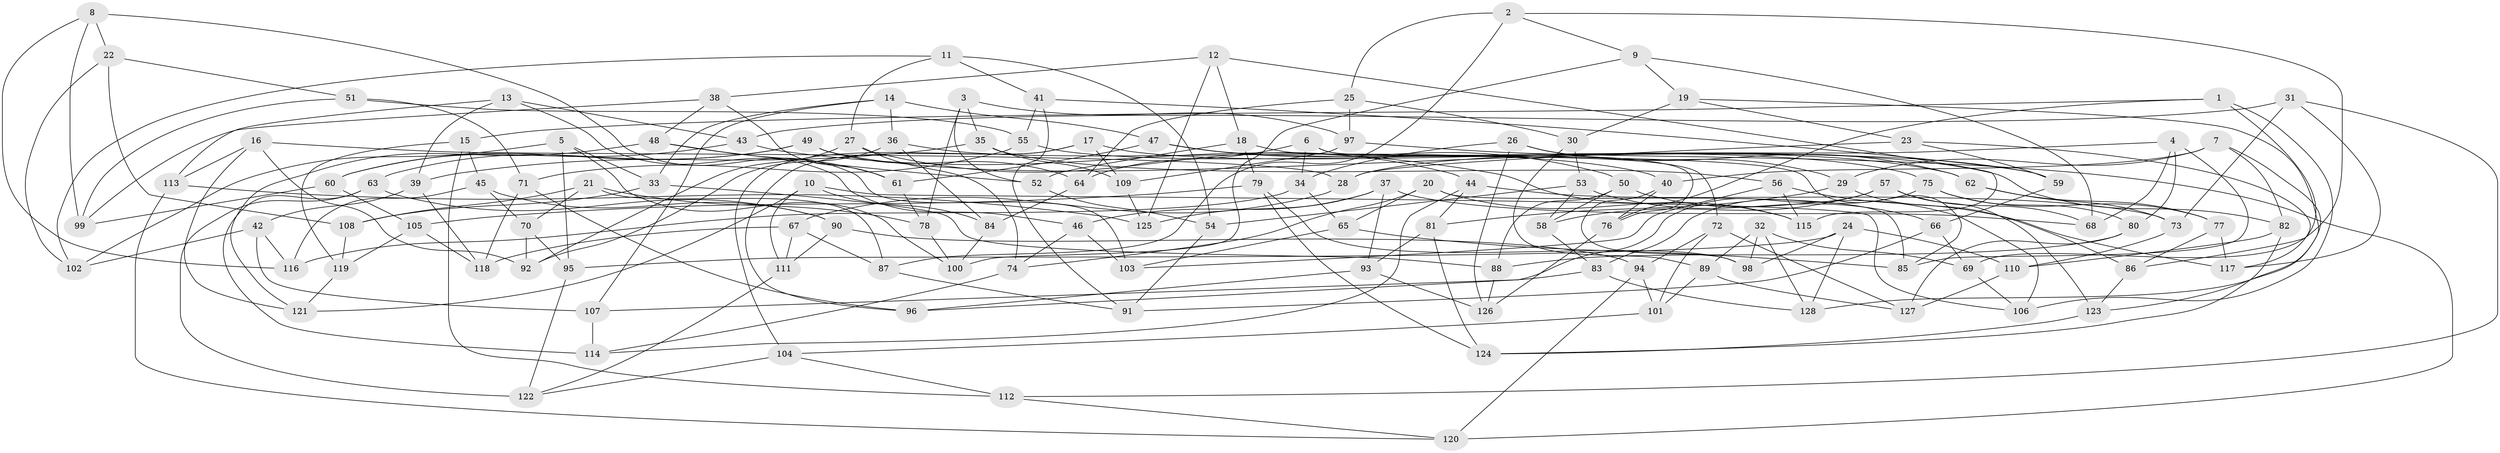 // coarse degree distribution, {7: 0.1346153846153846, 4: 0.17307692307692307, 6: 0.38461538461538464, 5: 0.15384615384615385, 8: 0.09615384615384616, 9: 0.057692307692307696}
// Generated by graph-tools (version 1.1) at 2025/38/03/04/25 23:38:20]
// undirected, 128 vertices, 256 edges
graph export_dot {
  node [color=gray90,style=filled];
  1;
  2;
  3;
  4;
  5;
  6;
  7;
  8;
  9;
  10;
  11;
  12;
  13;
  14;
  15;
  16;
  17;
  18;
  19;
  20;
  21;
  22;
  23;
  24;
  25;
  26;
  27;
  28;
  29;
  30;
  31;
  32;
  33;
  34;
  35;
  36;
  37;
  38;
  39;
  40;
  41;
  42;
  43;
  44;
  45;
  46;
  47;
  48;
  49;
  50;
  51;
  52;
  53;
  54;
  55;
  56;
  57;
  58;
  59;
  60;
  61;
  62;
  63;
  64;
  65;
  66;
  67;
  68;
  69;
  70;
  71;
  72;
  73;
  74;
  75;
  76;
  77;
  78;
  79;
  80;
  81;
  82;
  83;
  84;
  85;
  86;
  87;
  88;
  89;
  90;
  91;
  92;
  93;
  94;
  95;
  96;
  97;
  98;
  99;
  100;
  101;
  102;
  103;
  104;
  105;
  106;
  107;
  108;
  109;
  110;
  111;
  112;
  113;
  114;
  115;
  116;
  117;
  118;
  119;
  120;
  121;
  122;
  123;
  124;
  125;
  126;
  127;
  128;
  1 -- 106;
  1 -- 76;
  1 -- 86;
  1 -- 15;
  2 -- 9;
  2 -- 69;
  2 -- 25;
  2 -- 87;
  3 -- 35;
  3 -- 97;
  3 -- 78;
  3 -- 52;
  4 -- 28;
  4 -- 85;
  4 -- 80;
  4 -- 68;
  5 -- 102;
  5 -- 100;
  5 -- 95;
  5 -- 33;
  6 -- 34;
  6 -- 76;
  6 -- 72;
  6 -- 64;
  7 -- 40;
  7 -- 82;
  7 -- 123;
  7 -- 29;
  8 -- 103;
  8 -- 99;
  8 -- 116;
  8 -- 22;
  9 -- 19;
  9 -- 68;
  9 -- 100;
  10 -- 106;
  10 -- 111;
  10 -- 121;
  10 -- 84;
  11 -- 54;
  11 -- 27;
  11 -- 41;
  11 -- 102;
  12 -- 18;
  12 -- 38;
  12 -- 115;
  12 -- 125;
  13 -- 39;
  13 -- 43;
  13 -- 46;
  13 -- 113;
  14 -- 36;
  14 -- 107;
  14 -- 47;
  14 -- 33;
  15 -- 45;
  15 -- 119;
  15 -- 112;
  16 -- 113;
  16 -- 28;
  16 -- 121;
  16 -- 92;
  17 -- 104;
  17 -- 96;
  17 -- 109;
  17 -- 82;
  18 -- 85;
  18 -- 79;
  18 -- 52;
  19 -- 23;
  19 -- 30;
  19 -- 128;
  20 -- 74;
  20 -- 85;
  20 -- 115;
  20 -- 65;
  21 -- 78;
  21 -- 108;
  21 -- 87;
  21 -- 70;
  22 -- 102;
  22 -- 108;
  22 -- 51;
  23 -- 59;
  23 -- 117;
  23 -- 28;
  24 -- 98;
  24 -- 95;
  24 -- 128;
  24 -- 110;
  25 -- 64;
  25 -- 30;
  25 -- 97;
  26 -- 29;
  26 -- 62;
  26 -- 126;
  26 -- 34;
  27 -- 74;
  27 -- 92;
  27 -- 44;
  28 -- 67;
  29 -- 86;
  29 -- 81;
  30 -- 53;
  30 -- 89;
  31 -- 43;
  31 -- 117;
  31 -- 73;
  31 -- 112;
  32 -- 89;
  32 -- 128;
  32 -- 69;
  32 -- 98;
  33 -- 108;
  33 -- 88;
  34 -- 65;
  34 -- 116;
  35 -- 39;
  35 -- 56;
  35 -- 109;
  36 -- 84;
  36 -- 40;
  36 -- 92;
  37 -- 93;
  37 -- 125;
  37 -- 68;
  37 -- 46;
  38 -- 61;
  38 -- 48;
  38 -- 99;
  39 -- 42;
  39 -- 118;
  40 -- 98;
  40 -- 76;
  41 -- 55;
  41 -- 59;
  41 -- 91;
  42 -- 102;
  42 -- 107;
  42 -- 116;
  43 -- 115;
  43 -- 60;
  44 -- 73;
  44 -- 81;
  44 -- 114;
  45 -- 70;
  45 -- 90;
  45 -- 116;
  46 -- 74;
  46 -- 103;
  47 -- 59;
  47 -- 61;
  47 -- 50;
  48 -- 121;
  48 -- 52;
  48 -- 61;
  49 -- 64;
  49 -- 62;
  49 -- 60;
  49 -- 63;
  50 -- 106;
  50 -- 58;
  50 -- 88;
  51 -- 71;
  51 -- 55;
  51 -- 99;
  52 -- 54;
  53 -- 66;
  53 -- 54;
  53 -- 58;
  54 -- 91;
  55 -- 71;
  55 -- 75;
  56 -- 103;
  56 -- 117;
  56 -- 115;
  57 -- 96;
  57 -- 68;
  57 -- 123;
  57 -- 58;
  58 -- 83;
  59 -- 66;
  60 -- 105;
  60 -- 99;
  61 -- 78;
  62 -- 77;
  62 -- 73;
  63 -- 90;
  63 -- 114;
  63 -- 122;
  64 -- 84;
  65 -- 85;
  65 -- 103;
  66 -- 69;
  66 -- 91;
  67 -- 87;
  67 -- 118;
  67 -- 111;
  69 -- 106;
  70 -- 95;
  70 -- 92;
  71 -- 118;
  71 -- 96;
  72 -- 127;
  72 -- 94;
  72 -- 101;
  73 -- 110;
  74 -- 114;
  75 -- 80;
  75 -- 77;
  75 -- 83;
  76 -- 126;
  77 -- 117;
  77 -- 86;
  78 -- 100;
  79 -- 98;
  79 -- 105;
  79 -- 124;
  80 -- 88;
  80 -- 127;
  81 -- 93;
  81 -- 124;
  82 -- 124;
  82 -- 110;
  83 -- 128;
  83 -- 107;
  84 -- 100;
  86 -- 123;
  87 -- 91;
  88 -- 126;
  89 -- 101;
  89 -- 127;
  90 -- 94;
  90 -- 111;
  93 -- 126;
  93 -- 96;
  94 -- 101;
  94 -- 120;
  95 -- 122;
  97 -- 109;
  97 -- 120;
  101 -- 104;
  104 -- 122;
  104 -- 112;
  105 -- 118;
  105 -- 119;
  107 -- 114;
  108 -- 119;
  109 -- 125;
  110 -- 127;
  111 -- 122;
  112 -- 120;
  113 -- 120;
  113 -- 125;
  119 -- 121;
  123 -- 124;
}
